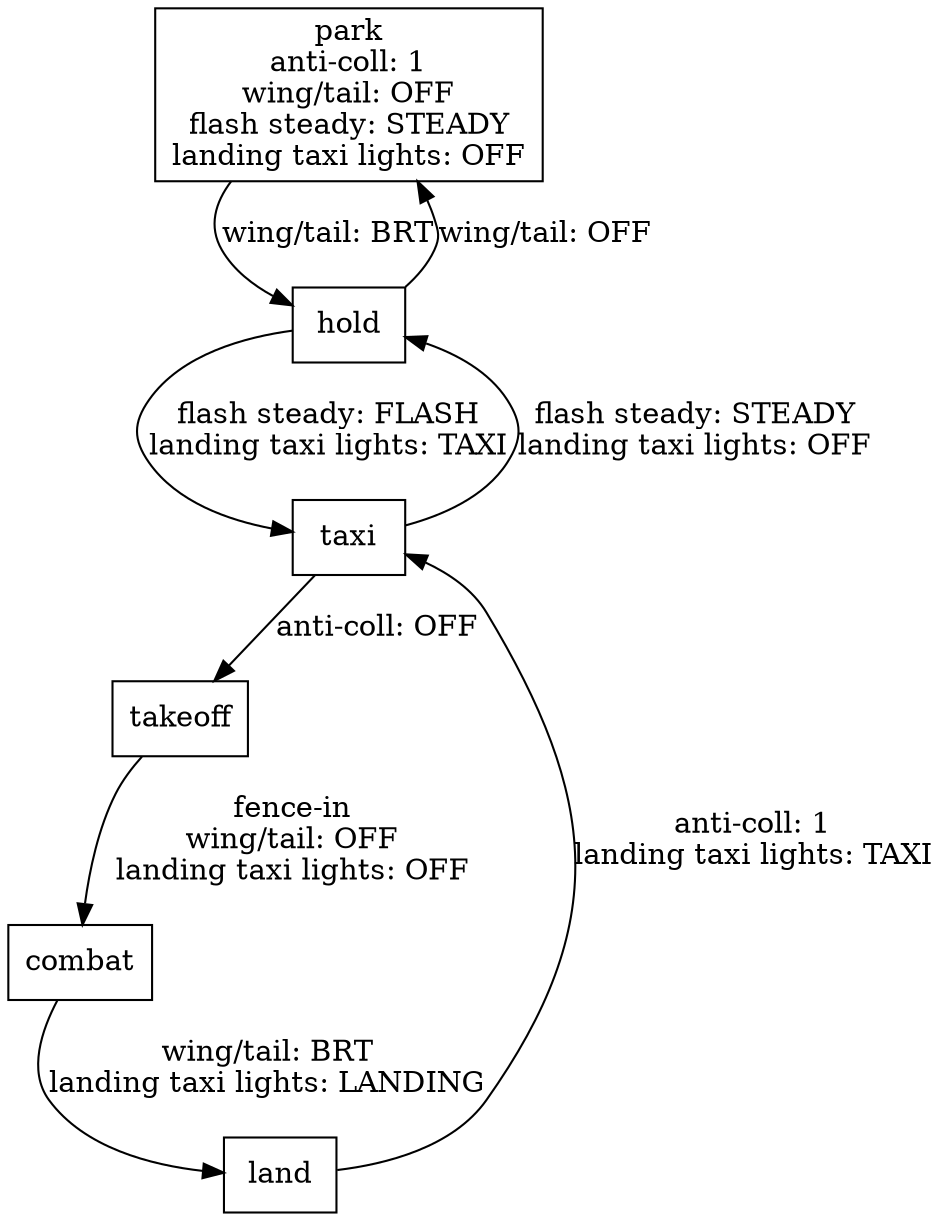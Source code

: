 digraph G {

park    [shape=box, label="park\nanti-coll: 1\nwing/tail: OFF\nflash steady: STEADY\nlanding taxi lights: OFF"];
hold    [shape=box];
taxi    [shape=box];
takeoff [shape=box];
combat  [shape=box];
land    [shape=box];

park    -> hold    [label="wing/tail: BRT"];
hold    -> taxi    [label="flash steady: FLASH\nlanding taxi lights: TAXI"];
taxi    -> takeoff [label="anti-coll: OFF"];
takeoff -> combat  [label="fence-in\nwing/tail: OFF\nlanding taxi lights: OFF"];
combat  -> land    [label="wing/tail: BRT\nlanding taxi lights: LANDING"];
land    -> taxi    [label="anti-coll: 1\nlanding taxi lights: TAXI"];
taxi    -> hold    [label="flash steady: STEADY\nlanding taxi lights: OFF"];
hold    -> park    [label="wing/tail: OFF"];


}
